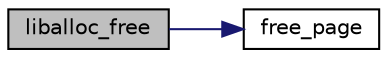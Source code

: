digraph "liballoc_free"
{
 // LATEX_PDF_SIZE
  edge [fontname="Helvetica",fontsize="10",labelfontname="Helvetica",labelfontsize="10"];
  node [fontname="Helvetica",fontsize="10",shape=record];
  rankdir="LR";
  Node1 [label="liballoc_free",height=0.2,width=0.4,color="black", fillcolor="grey75", style="filled", fontcolor="black",tooltip="This frees previously allocated memory. The void* parameter passed to the function is the exact same ..."];
  Node1 -> Node2 [color="midnightblue",fontsize="10",style="solid",fontname="Helvetica"];
  Node2 [label="free_page",height=0.2,width=0.4,color="black", fillcolor="white", style="filled",URL="$d1/d5e/paging_8cpp.html#ac697ce3c1269d13f947a83e69c6c7e70",tooltip="Frees pages starting at a given page address."];
}
